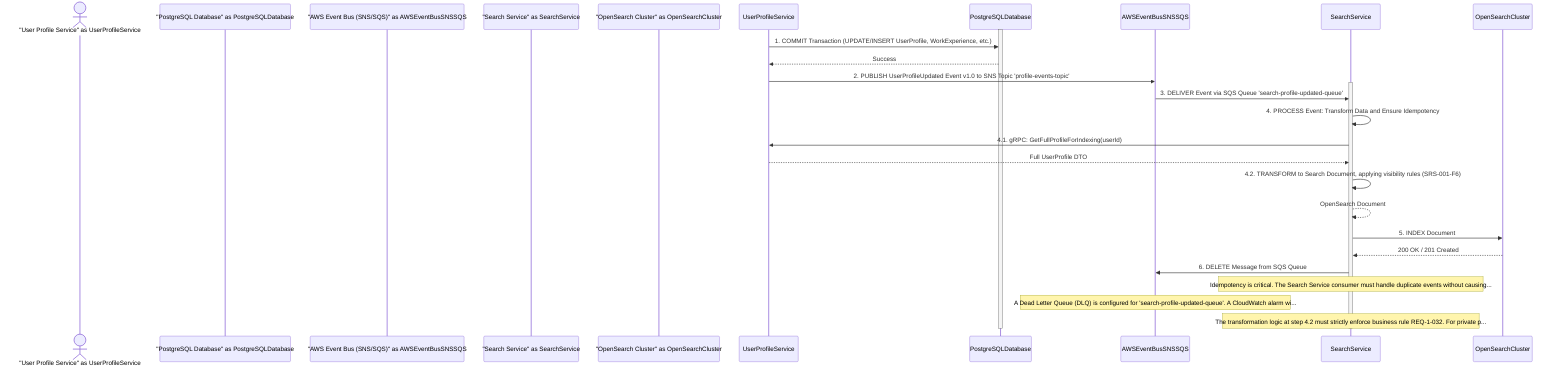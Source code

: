 sequenceDiagram
    actor "User Profile Service" as UserProfileService
    participant "PostgreSQL Database" as PostgreSQLDatabase
    participant "AWS Event Bus (SNS/SQS)" as AWSEventBusSNSSQS
    participant "Search Service" as SearchService
    participant "OpenSearch Cluster" as OpenSearchCluster

    activate PostgreSQLDatabase
    UserProfileService->>PostgreSQLDatabase: 1. COMMIT Transaction (UPDATE/INSERT UserProfile, WorkExperience, etc.)
    PostgreSQLDatabase-->>UserProfileService: Success
    UserProfileService->>AWSEventBusSNSSQS: 2. PUBLISH UserProfileUpdated Event v1.0 to SNS Topic 'profile-events-topic'
    activate SearchService
    AWSEventBusSNSSQS->>SearchService: 3. DELIVER Event via SQS Queue 'search-profile-updated-queue'
    SearchService->>SearchService: 4. PROCESS Event: Transform Data and Ensure Idempotency
    SearchService->>UserProfileService: 4.1. gRPC: GetFullProfileForIndexing(userId)
    UserProfileService-->>SearchService: Full UserProfile DTO
    SearchService->>SearchService: 4.2. TRANSFORM to Search Document, applying visibility rules (SRS-001-F6)
    SearchService-->>SearchService: OpenSearch Document
    SearchService->>OpenSearchCluster: 5. INDEX Document
    OpenSearchCluster-->>SearchService: 200 OK / 201 Created
    SearchService->>AWSEventBusSNSSQS: 6. DELETE Message from SQS Queue

    note over SearchService: Idempotency is critical. The Search Service consumer must handle duplicate events without causing...
    note over AWSEventBusSNSSQS: A Dead Letter Queue (DLQ) is configured for 'search-profile-updated-queue'. A CloudWatch alarm wi...
    note over SearchService: The transformation logic at step 4.2 must strictly enforce business rule REQ-1-032. For private p...

    deactivate SearchService
    deactivate PostgreSQLDatabase